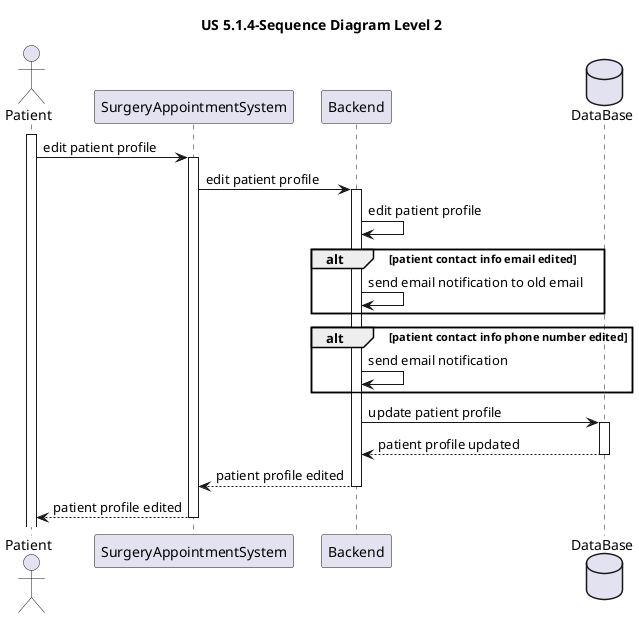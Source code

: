 @startuml
title US 5.1.4-Sequence Diagram Level 2

actor Patient
participant SurgeryAppointmentSystem
participant Backend
database DataBase

activate Patient

Patient -> SurgeryAppointmentSystem: edit patient profile

activate SurgeryAppointmentSystem

SurgeryAppointmentSystem -> Backend: edit patient profile

activate Backend 

Backend -> Backend:edit patient profile
alt patient contact info email edited
Backend -> Backend: send email notification to old email
end

alt patient contact info phone number edited
Backend-> Backend: send email notification
end

Backend -> DataBase: update patient profile
activate DataBase

DataBase --> Backend: patient profile updated
deactivate DataBase

Backend --> SurgeryAppointmentSystem: patient profile edited
deactivate Backend

SurgeryAppointmentSystem --> Patient: patient profile edited
deactivate SurgeryAppointmentSystem
@enduml